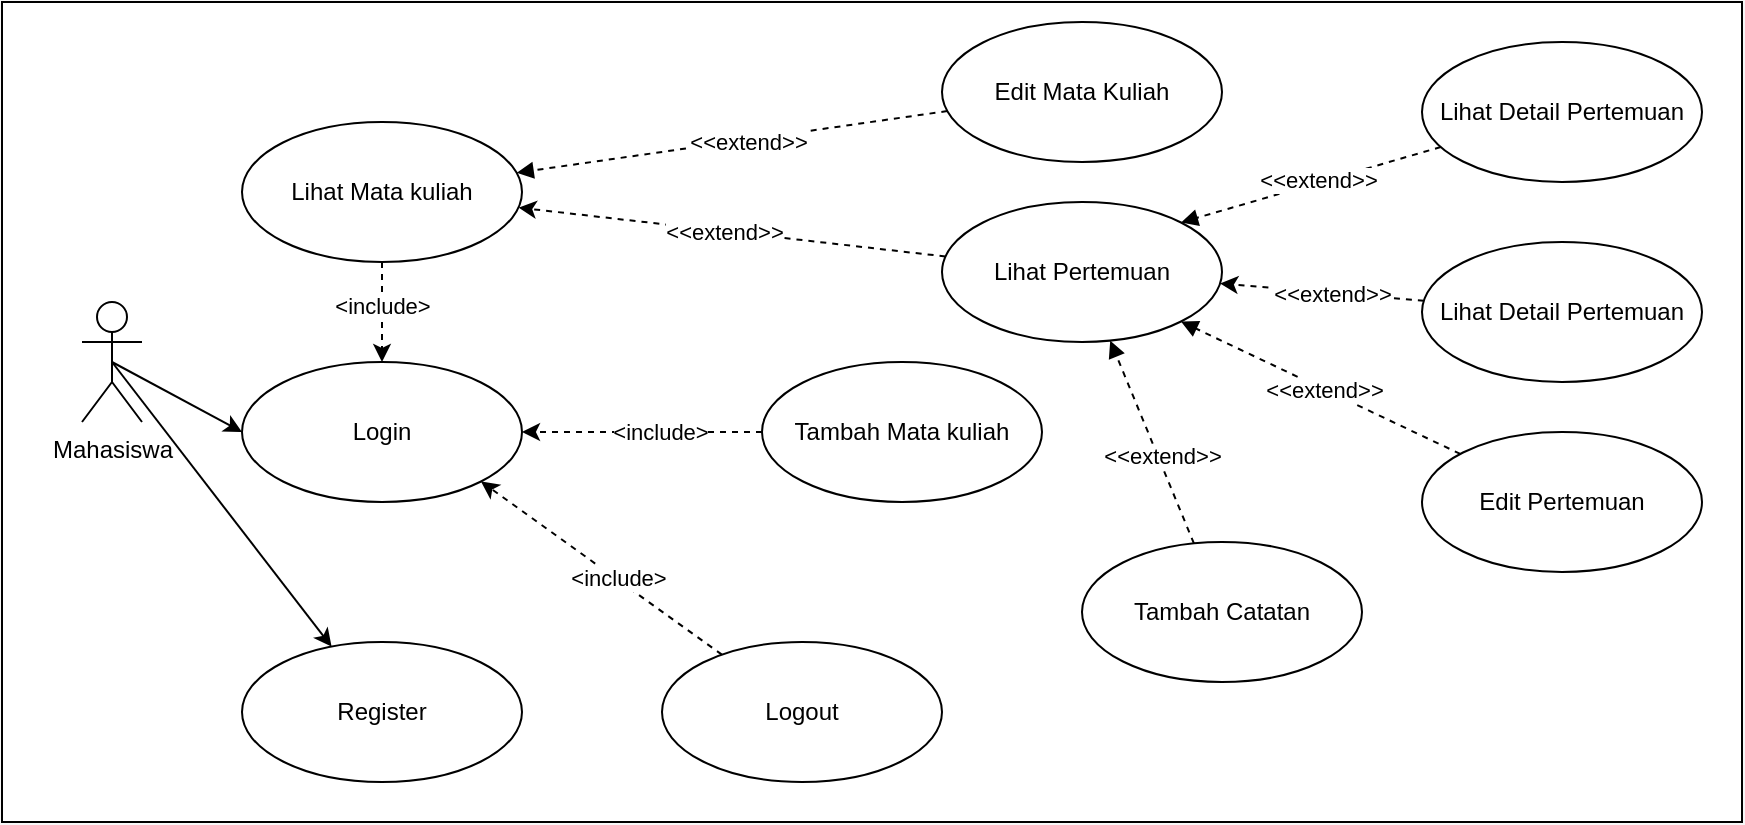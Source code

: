 <mxfile version="25.0.3">
  <diagram name="Page-1" id="HdFt2w_HRNV3p2Dpe-nq">
    <mxGraphModel dx="1372" dy="786" grid="1" gridSize="10" guides="1" tooltips="1" connect="1" arrows="1" fold="1" page="1" pageScale="1" pageWidth="850" pageHeight="1100" background="#F7F7F7" math="0" shadow="0">
      <root>
        <mxCell id="0" />
        <mxCell id="1" parent="0" />
        <mxCell id="c-5d9vEyW5BsG5PWxmqG-3" value="" style="rounded=0;whiteSpace=wrap;html=1;" parent="1" vertex="1">
          <mxGeometry x="60" y="30" width="870" height="410" as="geometry" />
        </mxCell>
        <mxCell id="c-5d9vEyW5BsG5PWxmqG-13" style="rounded=0;orthogonalLoop=1;jettySize=auto;html=1;entryX=0;entryY=0.5;entryDx=0;entryDy=0;exitX=0.5;exitY=0.5;exitDx=0;exitDy=0;exitPerimeter=0;" parent="1" source="c-5d9vEyW5BsG5PWxmqG-1" target="c-5d9vEyW5BsG5PWxmqG-7" edge="1">
          <mxGeometry relative="1" as="geometry" />
        </mxCell>
        <mxCell id="c-5d9vEyW5BsG5PWxmqG-14" style="rounded=0;orthogonalLoop=1;jettySize=auto;html=1;exitX=0.5;exitY=0.5;exitDx=0;exitDy=0;exitPerimeter=0;" parent="1" source="c-5d9vEyW5BsG5PWxmqG-1" target="c-5d9vEyW5BsG5PWxmqG-9" edge="1">
          <mxGeometry relative="1" as="geometry" />
        </mxCell>
        <mxCell id="c-5d9vEyW5BsG5PWxmqG-1" value="Mahasiswa" style="shape=umlActor;verticalLabelPosition=bottom;verticalAlign=top;html=1;outlineConnect=0;" parent="1" vertex="1">
          <mxGeometry x="100" y="180" width="30" height="60" as="geometry" />
        </mxCell>
        <mxCell id="c-5d9vEyW5BsG5PWxmqG-7" value="Login" style="ellipse;whiteSpace=wrap;html=1;" parent="1" vertex="1">
          <mxGeometry x="180" y="210" width="140" height="70" as="geometry" />
        </mxCell>
        <mxCell id="c-5d9vEyW5BsG5PWxmqG-9" value="Register" style="ellipse;whiteSpace=wrap;html=1;" parent="1" vertex="1">
          <mxGeometry x="180" y="350" width="140" height="70" as="geometry" />
        </mxCell>
        <mxCell id="c-5d9vEyW5BsG5PWxmqG-16" style="rounded=0;orthogonalLoop=1;jettySize=auto;html=1;dashed=1;" parent="1" source="c-5d9vEyW5BsG5PWxmqG-10" target="c-5d9vEyW5BsG5PWxmqG-7" edge="1">
          <mxGeometry relative="1" as="geometry" />
        </mxCell>
        <mxCell id="c-5d9vEyW5BsG5PWxmqG-23" value="&amp;lt;include&amp;gt;" style="edgeLabel;html=1;align=center;verticalAlign=middle;resizable=0;points=[];" parent="c-5d9vEyW5BsG5PWxmqG-16" vertex="1" connectable="0">
          <mxGeometry x="-0.117" relative="1" as="geometry">
            <mxPoint as="offset" />
          </mxGeometry>
        </mxCell>
        <mxCell id="c-5d9vEyW5BsG5PWxmqG-10" value="Lihat Mata kuliah" style="ellipse;whiteSpace=wrap;html=1;" parent="1" vertex="1">
          <mxGeometry x="180" y="90" width="140" height="70" as="geometry" />
        </mxCell>
        <mxCell id="c-5d9vEyW5BsG5PWxmqG-17" style="rounded=0;orthogonalLoop=1;jettySize=auto;html=1;dashed=1;" parent="1" source="c-5d9vEyW5BsG5PWxmqG-11" target="c-5d9vEyW5BsG5PWxmqG-7" edge="1">
          <mxGeometry relative="1" as="geometry" />
        </mxCell>
        <mxCell id="c-5d9vEyW5BsG5PWxmqG-22" value="&amp;lt;include&amp;gt;" style="edgeLabel;html=1;align=center;verticalAlign=middle;resizable=0;points=[];" parent="c-5d9vEyW5BsG5PWxmqG-17" vertex="1" connectable="0">
          <mxGeometry x="0.057" relative="1" as="geometry">
            <mxPoint x="12" as="offset" />
          </mxGeometry>
        </mxCell>
        <mxCell id="c-5d9vEyW5BsG5PWxmqG-11" value="Tambah Mata kuliah" style="ellipse;whiteSpace=wrap;html=1;" parent="1" vertex="1">
          <mxGeometry x="440" y="210" width="140" height="70" as="geometry" />
        </mxCell>
        <mxCell id="c-5d9vEyW5BsG5PWxmqG-20" style="rounded=0;orthogonalLoop=1;jettySize=auto;html=1;entryX=1;entryY=1;entryDx=0;entryDy=0;dashed=1;" parent="1" source="c-5d9vEyW5BsG5PWxmqG-19" target="c-5d9vEyW5BsG5PWxmqG-7" edge="1">
          <mxGeometry relative="1" as="geometry" />
        </mxCell>
        <mxCell id="c-5d9vEyW5BsG5PWxmqG-21" value="&amp;lt;include&amp;gt;" style="edgeLabel;html=1;align=center;verticalAlign=middle;resizable=0;points=[];" parent="c-5d9vEyW5BsG5PWxmqG-20" vertex="1" connectable="0">
          <mxGeometry x="-0.127" y="-1" relative="1" as="geometry">
            <mxPoint as="offset" />
          </mxGeometry>
        </mxCell>
        <mxCell id="c-5d9vEyW5BsG5PWxmqG-19" value="Logout" style="ellipse;whiteSpace=wrap;html=1;" parent="1" vertex="1">
          <mxGeometry x="390" y="350" width="140" height="70" as="geometry" />
        </mxCell>
        <mxCell id="c-5d9vEyW5BsG5PWxmqG-26" style="rounded=0;orthogonalLoop=1;jettySize=auto;html=1;dashed=1;" parent="1" source="c-5d9vEyW5BsG5PWxmqG-25" target="c-5d9vEyW5BsG5PWxmqG-10" edge="1">
          <mxGeometry relative="1" as="geometry" />
        </mxCell>
        <mxCell id="c-5d9vEyW5BsG5PWxmqG-27" value="&amp;lt;&amp;lt;extend&amp;gt;&amp;gt;" style="edgeLabel;html=1;align=center;verticalAlign=middle;resizable=0;points=[];" parent="c-5d9vEyW5BsG5PWxmqG-26" vertex="1" connectable="0">
          <mxGeometry x="0.039" relative="1" as="geometry">
            <mxPoint as="offset" />
          </mxGeometry>
        </mxCell>
        <mxCell id="c-5d9vEyW5BsG5PWxmqG-25" value="Lihat Pertemuan" style="ellipse;whiteSpace=wrap;html=1;" parent="1" vertex="1">
          <mxGeometry x="530" y="130" width="140" height="70" as="geometry" />
        </mxCell>
        <mxCell id="c-5d9vEyW5BsG5PWxmqG-29" style="rounded=0;orthogonalLoop=1;jettySize=auto;html=1;dashed=1;" parent="1" source="c-5d9vEyW5BsG5PWxmqG-28" target="c-5d9vEyW5BsG5PWxmqG-25" edge="1">
          <mxGeometry relative="1" as="geometry" />
        </mxCell>
        <mxCell id="c-5d9vEyW5BsG5PWxmqG-30" value="&amp;lt;&amp;lt;extend&amp;gt;&amp;gt;" style="edgeLabel;html=1;align=center;verticalAlign=middle;resizable=0;points=[];" parent="c-5d9vEyW5BsG5PWxmqG-29" vertex="1" connectable="0">
          <mxGeometry x="-0.099" relative="1" as="geometry">
            <mxPoint as="offset" />
          </mxGeometry>
        </mxCell>
        <mxCell id="c-5d9vEyW5BsG5PWxmqG-28" value="Lihat Detail Pertemuan" style="ellipse;whiteSpace=wrap;html=1;" parent="1" vertex="1">
          <mxGeometry x="770" y="150" width="140" height="70" as="geometry" />
        </mxCell>
        <mxCell id="IKkpV-HtlRRDrDz5dmDC-2" style="shape=connector;rounded=0;orthogonalLoop=1;jettySize=auto;html=1;strokeColor=default;align=center;verticalAlign=middle;fontFamily=Helvetica;fontSize=11;fontColor=default;labelBackgroundColor=default;endArrow=block;endFill=1;dashed=1;" edge="1" parent="1" source="IKkpV-HtlRRDrDz5dmDC-1" target="c-5d9vEyW5BsG5PWxmqG-10">
          <mxGeometry relative="1" as="geometry" />
        </mxCell>
        <mxCell id="IKkpV-HtlRRDrDz5dmDC-3" value="&amp;lt;&amp;lt;extend&amp;gt;&amp;gt;" style="edgeLabel;html=1;align=center;verticalAlign=middle;resizable=0;points=[];fontFamily=Helvetica;fontSize=11;fontColor=default;labelBackgroundColor=default;" vertex="1" connectable="0" parent="IKkpV-HtlRRDrDz5dmDC-2">
          <mxGeometry x="-0.452" y="1" relative="1" as="geometry">
            <mxPoint x="-41" y="6" as="offset" />
          </mxGeometry>
        </mxCell>
        <mxCell id="IKkpV-HtlRRDrDz5dmDC-1" value="Edit Mata Kuliah" style="ellipse;whiteSpace=wrap;html=1;" vertex="1" parent="1">
          <mxGeometry x="530" y="40" width="140" height="70" as="geometry" />
        </mxCell>
        <mxCell id="IKkpV-HtlRRDrDz5dmDC-5" style="shape=connector;rounded=0;orthogonalLoop=1;jettySize=auto;html=1;entryX=1;entryY=0;entryDx=0;entryDy=0;strokeColor=default;align=center;verticalAlign=middle;fontFamily=Helvetica;fontSize=11;fontColor=default;labelBackgroundColor=default;endArrow=block;endFill=1;dashed=1;" edge="1" parent="1" source="IKkpV-HtlRRDrDz5dmDC-4" target="c-5d9vEyW5BsG5PWxmqG-25">
          <mxGeometry relative="1" as="geometry" />
        </mxCell>
        <mxCell id="IKkpV-HtlRRDrDz5dmDC-6" value="&amp;lt;&amp;lt;extend&amp;gt;&amp;gt;" style="edgeLabel;html=1;align=center;verticalAlign=middle;resizable=0;points=[];fontFamily=Helvetica;fontSize=11;fontColor=default;labelBackgroundColor=default;" vertex="1" connectable="0" parent="IKkpV-HtlRRDrDz5dmDC-5">
          <mxGeometry x="0.08" relative="1" as="geometry">
            <mxPoint x="8" y="-4" as="offset" />
          </mxGeometry>
        </mxCell>
        <mxCell id="IKkpV-HtlRRDrDz5dmDC-4" value="Lihat Detail Pertemuan" style="ellipse;whiteSpace=wrap;html=1;" vertex="1" parent="1">
          <mxGeometry x="770" y="50" width="140" height="70" as="geometry" />
        </mxCell>
        <mxCell id="IKkpV-HtlRRDrDz5dmDC-8" style="shape=connector;rounded=0;orthogonalLoop=1;jettySize=auto;html=1;entryX=1;entryY=1;entryDx=0;entryDy=0;strokeColor=default;align=center;verticalAlign=middle;fontFamily=Helvetica;fontSize=11;fontColor=default;labelBackgroundColor=default;endArrow=block;endFill=1;dashed=1;" edge="1" parent="1" source="IKkpV-HtlRRDrDz5dmDC-7" target="c-5d9vEyW5BsG5PWxmqG-25">
          <mxGeometry relative="1" as="geometry" />
        </mxCell>
        <mxCell id="IKkpV-HtlRRDrDz5dmDC-9" value="&amp;lt;&amp;lt;extend&amp;gt;&amp;gt;" style="edgeLabel;html=1;align=center;verticalAlign=middle;resizable=0;points=[];fontFamily=Helvetica;fontSize=11;fontColor=default;labelBackgroundColor=default;" vertex="1" connectable="0" parent="IKkpV-HtlRRDrDz5dmDC-8">
          <mxGeometry x="0.05" y="-2" relative="1" as="geometry">
            <mxPoint x="4" y="4" as="offset" />
          </mxGeometry>
        </mxCell>
        <mxCell id="IKkpV-HtlRRDrDz5dmDC-7" value="Edit Pertemuan" style="ellipse;whiteSpace=wrap;html=1;" vertex="1" parent="1">
          <mxGeometry x="770" y="245" width="140" height="70" as="geometry" />
        </mxCell>
        <mxCell id="IKkpV-HtlRRDrDz5dmDC-11" style="shape=connector;rounded=0;orthogonalLoop=1;jettySize=auto;html=1;strokeColor=default;align=center;verticalAlign=middle;fontFamily=Helvetica;fontSize=11;fontColor=default;labelBackgroundColor=default;endArrow=block;endFill=1;dashed=1;" edge="1" parent="1" source="IKkpV-HtlRRDrDz5dmDC-10" target="c-5d9vEyW5BsG5PWxmqG-25">
          <mxGeometry relative="1" as="geometry" />
        </mxCell>
        <mxCell id="IKkpV-HtlRRDrDz5dmDC-13" value="&amp;lt;&amp;lt;extend&amp;gt;&amp;gt;" style="edgeLabel;html=1;align=center;verticalAlign=middle;resizable=0;points=[];fontFamily=Helvetica;fontSize=11;fontColor=default;labelBackgroundColor=default;" vertex="1" connectable="0" parent="IKkpV-HtlRRDrDz5dmDC-11">
          <mxGeometry x="-0.147" y="-2" relative="1" as="geometry">
            <mxPoint as="offset" />
          </mxGeometry>
        </mxCell>
        <mxCell id="IKkpV-HtlRRDrDz5dmDC-10" value="Tambah Catatan" style="ellipse;whiteSpace=wrap;html=1;" vertex="1" parent="1">
          <mxGeometry x="600" y="300" width="140" height="70" as="geometry" />
        </mxCell>
      </root>
    </mxGraphModel>
  </diagram>
</mxfile>
